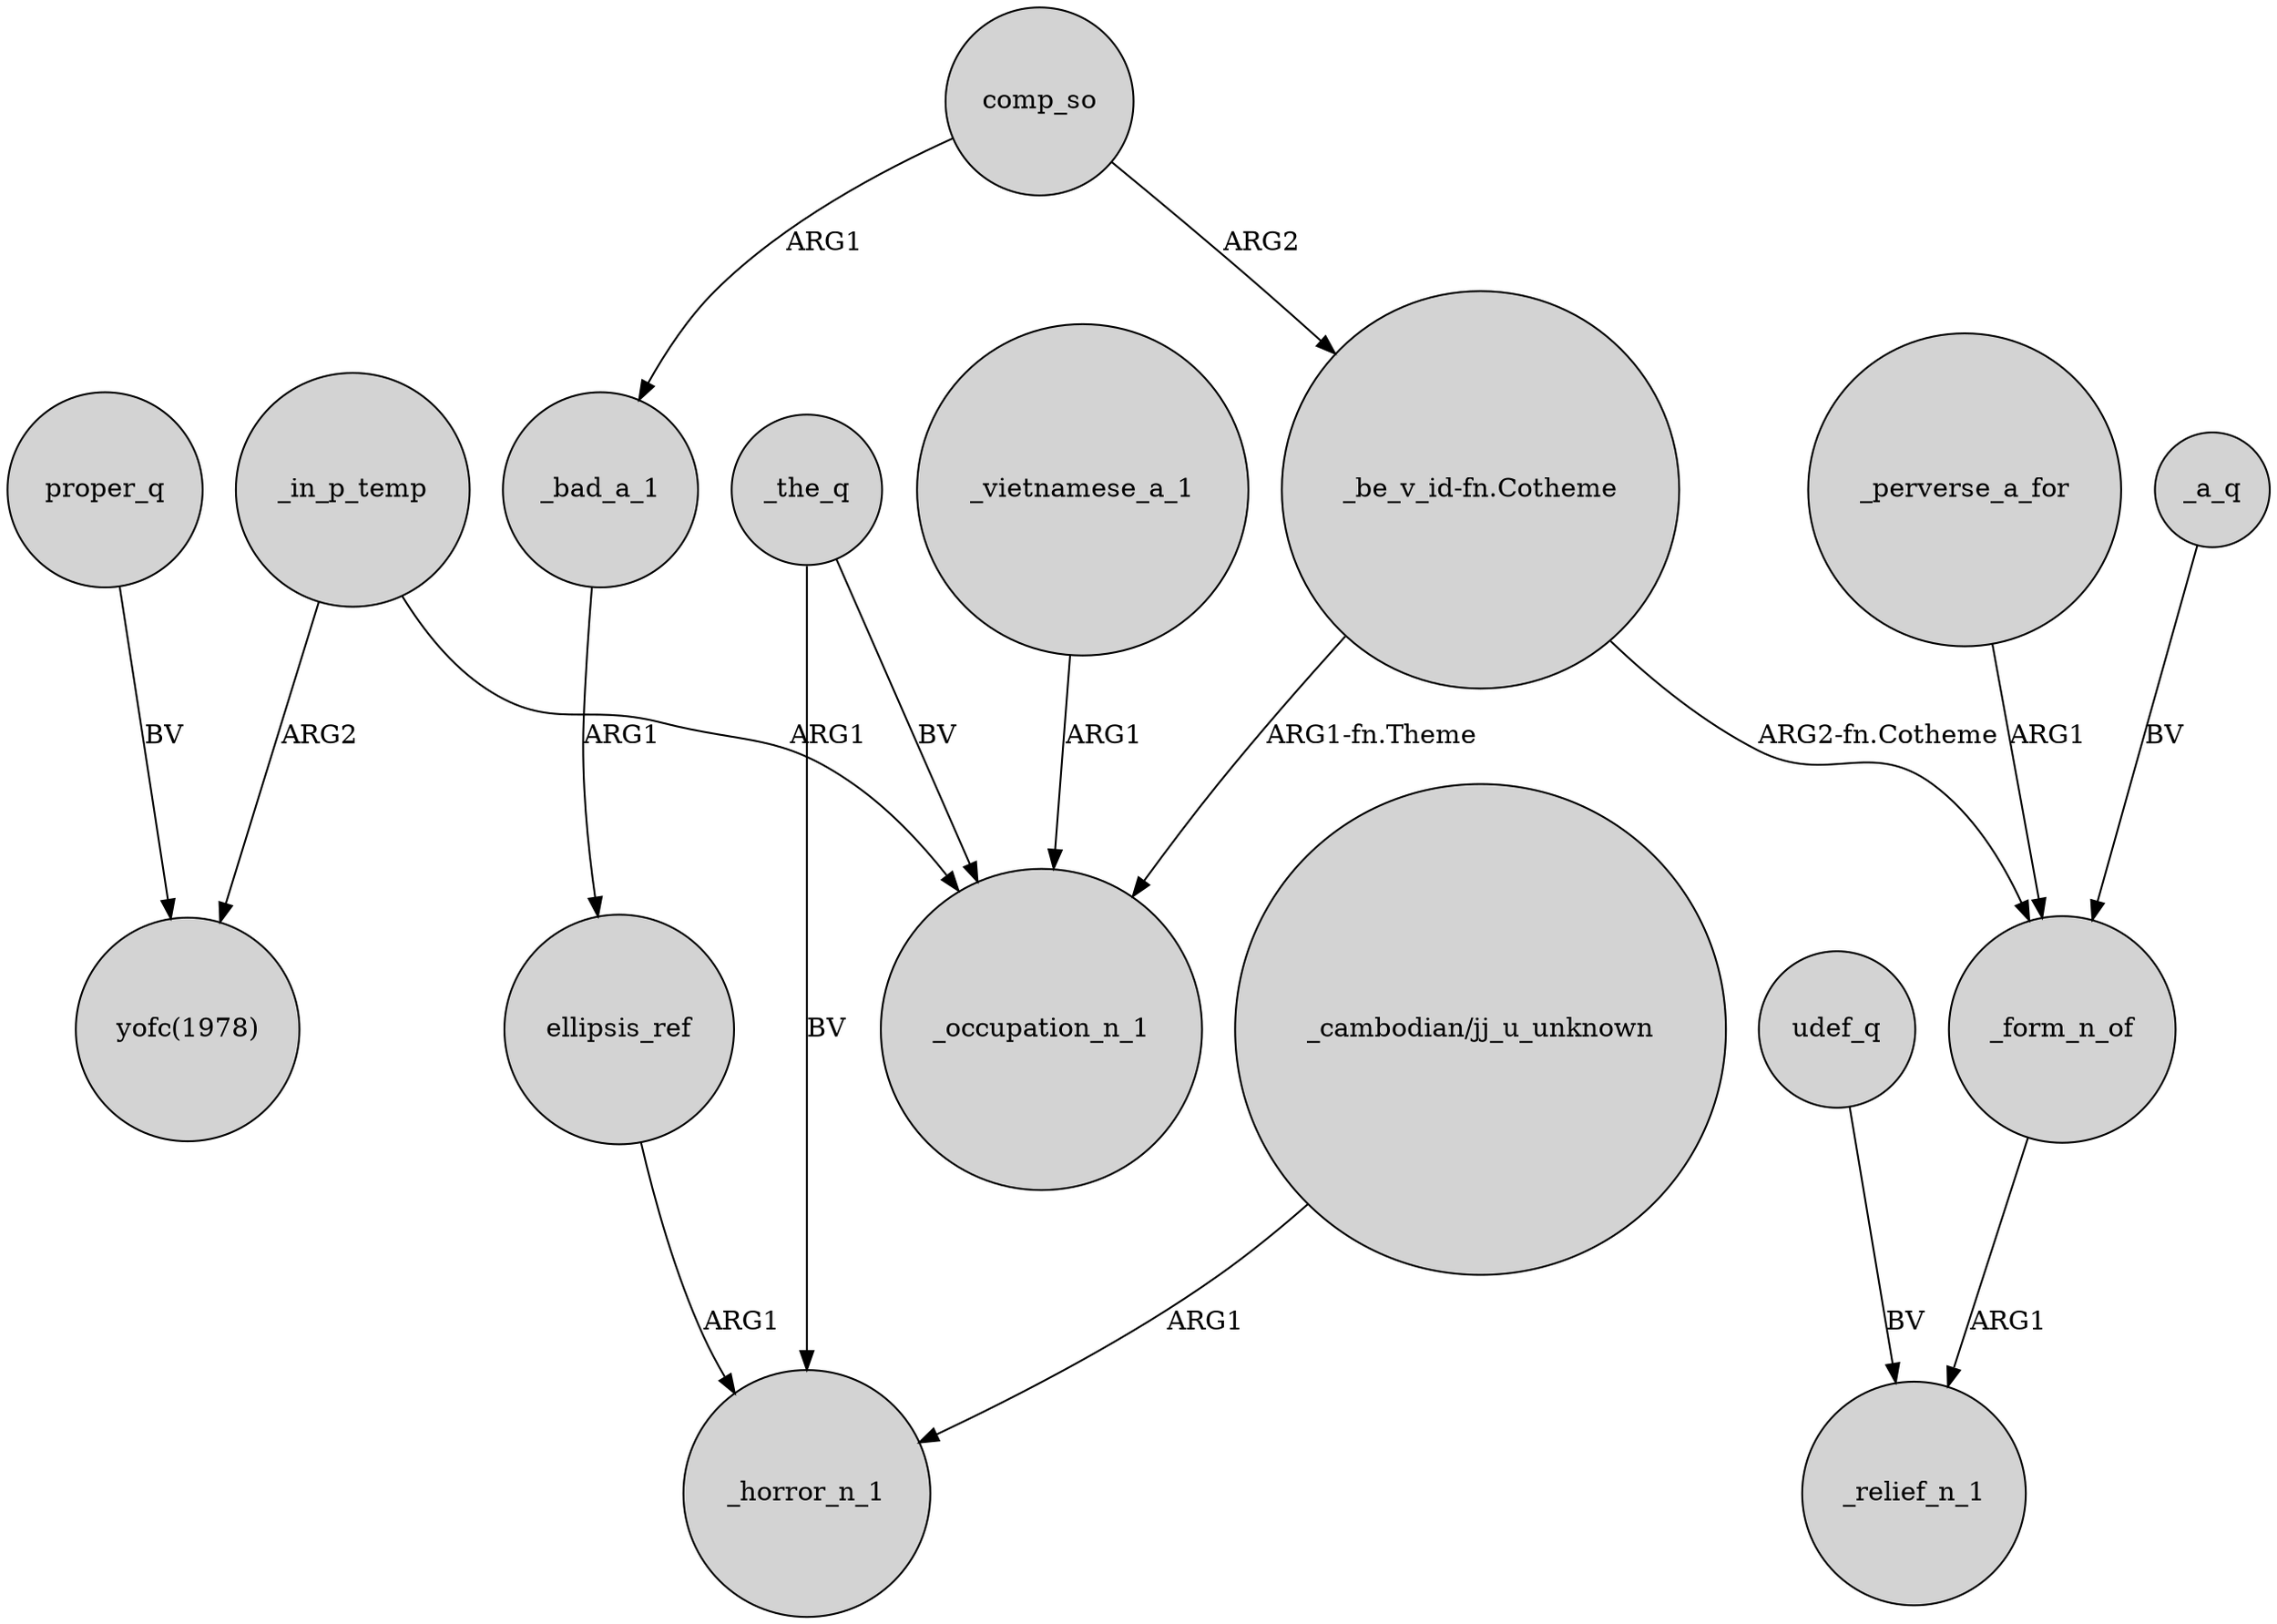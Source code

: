 digraph {
	node [shape=circle style=filled]
	_vietnamese_a_1 -> _occupation_n_1 [label=ARG1]
	_form_n_of -> _relief_n_1 [label=ARG1]
	proper_q -> "yofc(1978)" [label=BV]
	udef_q -> _relief_n_1 [label=BV]
	_in_p_temp -> "yofc(1978)" [label=ARG2]
	comp_so -> _bad_a_1 [label=ARG1]
	_a_q -> _form_n_of [label=BV]
	_in_p_temp -> _occupation_n_1 [label=ARG1]
	ellipsis_ref -> _horror_n_1 [label=ARG1]
	_the_q -> _horror_n_1 [label=BV]
	_perverse_a_for -> _form_n_of [label=ARG1]
	_the_q -> _occupation_n_1 [label=BV]
	"_cambodian/jj_u_unknown" -> _horror_n_1 [label=ARG1]
	comp_so -> "_be_v_id-fn.Cotheme" [label=ARG2]
	_bad_a_1 -> ellipsis_ref [label=ARG1]
	"_be_v_id-fn.Cotheme" -> _form_n_of [label="ARG2-fn.Cotheme"]
	"_be_v_id-fn.Cotheme" -> _occupation_n_1 [label="ARG1-fn.Theme"]
}
